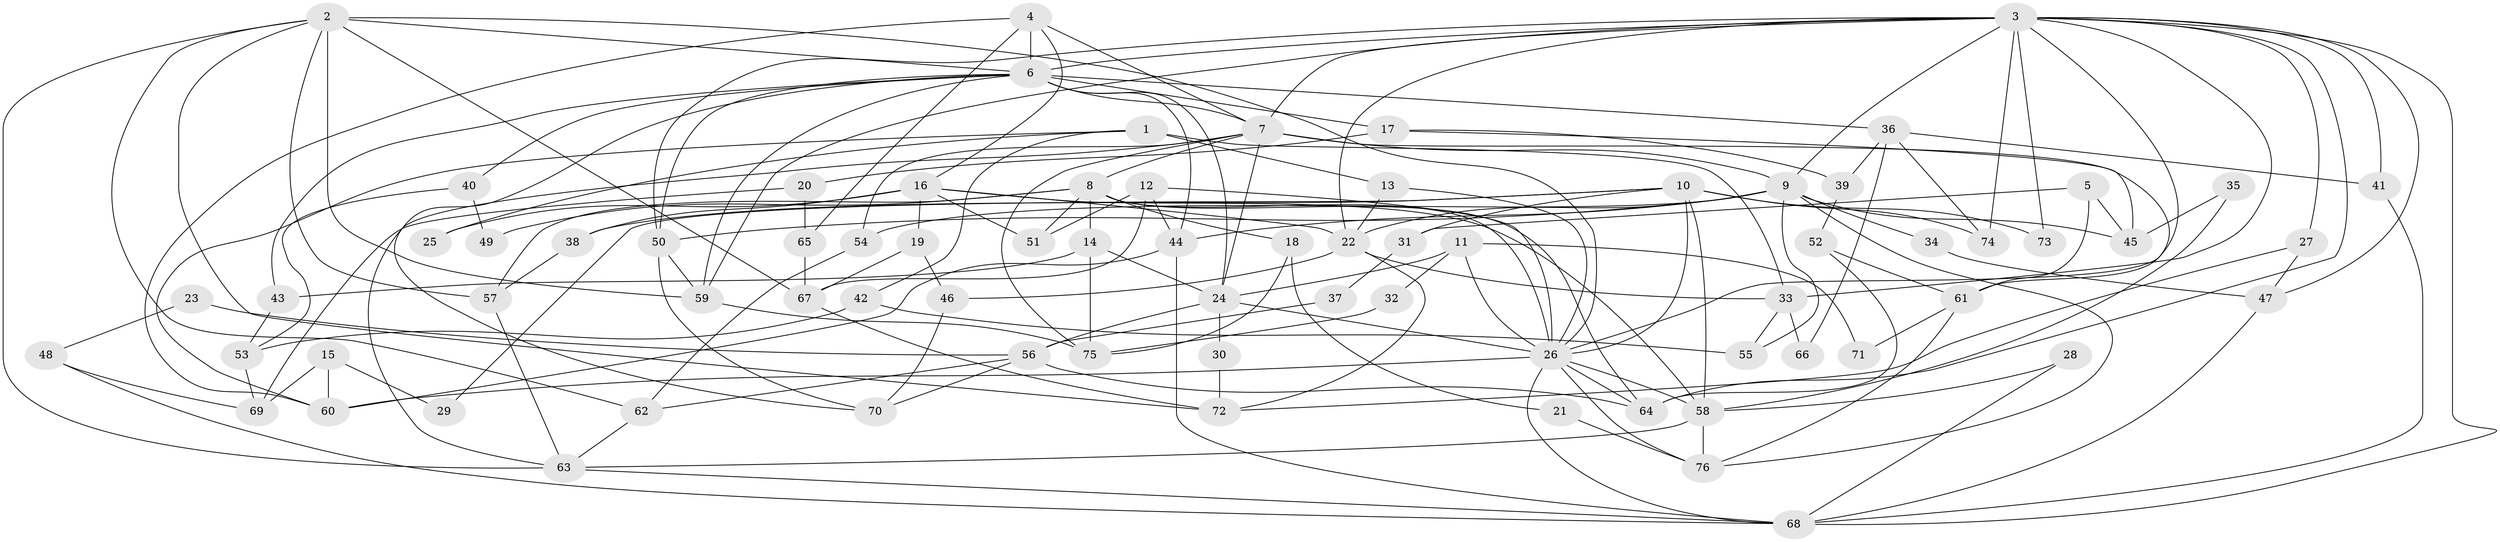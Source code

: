 // original degree distribution, {5: 0.2222222222222222, 3: 0.32407407407407407, 4: 0.16666666666666666, 6: 0.08333333333333333, 7: 0.046296296296296294, 2: 0.1388888888888889, 8: 0.018518518518518517}
// Generated by graph-tools (version 1.1) at 2025/50/03/04/25 22:50:46]
// undirected, 76 vertices, 170 edges
graph export_dot {
  node [color=gray90,style=filled];
  1;
  2;
  3;
  4;
  5;
  6;
  7;
  8;
  9;
  10;
  11;
  12;
  13;
  14;
  15;
  16;
  17;
  18;
  19;
  20;
  21;
  22;
  23;
  24;
  25;
  26;
  27;
  28;
  29;
  30;
  31;
  32;
  33;
  34;
  35;
  36;
  37;
  38;
  39;
  40;
  41;
  42;
  43;
  44;
  45;
  46;
  47;
  48;
  49;
  50;
  51;
  52;
  53;
  54;
  55;
  56;
  57;
  58;
  59;
  60;
  61;
  62;
  63;
  64;
  65;
  66;
  67;
  68;
  69;
  70;
  71;
  72;
  73;
  74;
  75;
  76;
  1 -- 13 [weight=1.0];
  1 -- 25 [weight=1.0];
  1 -- 33 [weight=1.0];
  1 -- 42 [weight=1.0];
  1 -- 60 [weight=1.0];
  2 -- 6 [weight=1.0];
  2 -- 26 [weight=2.0];
  2 -- 57 [weight=1.0];
  2 -- 59 [weight=1.0];
  2 -- 62 [weight=1.0];
  2 -- 63 [weight=1.0];
  2 -- 67 [weight=1.0];
  2 -- 72 [weight=1.0];
  3 -- 6 [weight=1.0];
  3 -- 7 [weight=1.0];
  3 -- 9 [weight=3.0];
  3 -- 22 [weight=1.0];
  3 -- 26 [weight=2.0];
  3 -- 27 [weight=1.0];
  3 -- 33 [weight=1.0];
  3 -- 41 [weight=1.0];
  3 -- 47 [weight=1.0];
  3 -- 50 [weight=1.0];
  3 -- 59 [weight=1.0];
  3 -- 64 [weight=1.0];
  3 -- 68 [weight=1.0];
  3 -- 73 [weight=1.0];
  3 -- 74 [weight=1.0];
  4 -- 6 [weight=1.0];
  4 -- 7 [weight=1.0];
  4 -- 16 [weight=1.0];
  4 -- 60 [weight=1.0];
  4 -- 65 [weight=1.0];
  5 -- 31 [weight=1.0];
  5 -- 45 [weight=1.0];
  5 -- 61 [weight=1.0];
  6 -- 7 [weight=1.0];
  6 -- 17 [weight=2.0];
  6 -- 24 [weight=1.0];
  6 -- 36 [weight=1.0];
  6 -- 40 [weight=1.0];
  6 -- 43 [weight=1.0];
  6 -- 44 [weight=1.0];
  6 -- 50 [weight=1.0];
  6 -- 59 [weight=1.0];
  6 -- 70 [weight=1.0];
  7 -- 8 [weight=3.0];
  7 -- 9 [weight=1.0];
  7 -- 24 [weight=1.0];
  7 -- 54 [weight=1.0];
  7 -- 61 [weight=1.0];
  7 -- 63 [weight=1.0];
  7 -- 75 [weight=1.0];
  8 -- 14 [weight=1.0];
  8 -- 18 [weight=2.0];
  8 -- 26 [weight=1.0];
  8 -- 49 [weight=1.0];
  8 -- 51 [weight=1.0];
  8 -- 57 [weight=1.0];
  8 -- 64 [weight=1.0];
  9 -- 22 [weight=1.0];
  9 -- 34 [weight=1.0];
  9 -- 44 [weight=1.0];
  9 -- 45 [weight=1.0];
  9 -- 50 [weight=1.0];
  9 -- 54 [weight=1.0];
  9 -- 55 [weight=1.0];
  9 -- 76 [weight=1.0];
  10 -- 26 [weight=1.0];
  10 -- 29 [weight=1.0];
  10 -- 31 [weight=1.0];
  10 -- 38 [weight=1.0];
  10 -- 58 [weight=1.0];
  10 -- 73 [weight=1.0];
  10 -- 74 [weight=1.0];
  11 -- 24 [weight=1.0];
  11 -- 26 [weight=1.0];
  11 -- 32 [weight=1.0];
  11 -- 71 [weight=1.0];
  12 -- 26 [weight=1.0];
  12 -- 44 [weight=1.0];
  12 -- 51 [weight=1.0];
  12 -- 67 [weight=1.0];
  13 -- 22 [weight=1.0];
  13 -- 26 [weight=1.0];
  14 -- 24 [weight=1.0];
  14 -- 43 [weight=1.0];
  14 -- 75 [weight=1.0];
  15 -- 29 [weight=1.0];
  15 -- 60 [weight=1.0];
  15 -- 69 [weight=1.0];
  16 -- 19 [weight=1.0];
  16 -- 22 [weight=1.0];
  16 -- 25 [weight=1.0];
  16 -- 38 [weight=1.0];
  16 -- 51 [weight=1.0];
  16 -- 58 [weight=1.0];
  17 -- 20 [weight=1.0];
  17 -- 39 [weight=1.0];
  17 -- 45 [weight=1.0];
  18 -- 21 [weight=1.0];
  18 -- 75 [weight=1.0];
  19 -- 46 [weight=1.0];
  19 -- 67 [weight=1.0];
  20 -- 65 [weight=1.0];
  20 -- 69 [weight=1.0];
  21 -- 76 [weight=1.0];
  22 -- 33 [weight=1.0];
  22 -- 46 [weight=1.0];
  22 -- 72 [weight=1.0];
  23 -- 48 [weight=1.0];
  23 -- 56 [weight=1.0];
  24 -- 26 [weight=1.0];
  24 -- 30 [weight=1.0];
  24 -- 56 [weight=1.0];
  26 -- 58 [weight=1.0];
  26 -- 60 [weight=1.0];
  26 -- 64 [weight=1.0];
  26 -- 68 [weight=1.0];
  26 -- 76 [weight=1.0];
  27 -- 47 [weight=1.0];
  27 -- 72 [weight=1.0];
  28 -- 58 [weight=1.0];
  28 -- 68 [weight=1.0];
  30 -- 72 [weight=1.0];
  31 -- 37 [weight=1.0];
  32 -- 75 [weight=1.0];
  33 -- 55 [weight=1.0];
  33 -- 66 [weight=1.0];
  34 -- 47 [weight=1.0];
  35 -- 45 [weight=1.0];
  35 -- 58 [weight=1.0];
  36 -- 39 [weight=1.0];
  36 -- 41 [weight=1.0];
  36 -- 66 [weight=1.0];
  36 -- 74 [weight=1.0];
  37 -- 56 [weight=1.0];
  38 -- 57 [weight=1.0];
  39 -- 52 [weight=1.0];
  40 -- 49 [weight=1.0];
  40 -- 53 [weight=1.0];
  41 -- 68 [weight=1.0];
  42 -- 53 [weight=1.0];
  42 -- 55 [weight=1.0];
  43 -- 53 [weight=1.0];
  44 -- 60 [weight=1.0];
  44 -- 68 [weight=1.0];
  46 -- 70 [weight=1.0];
  47 -- 68 [weight=1.0];
  48 -- 68 [weight=1.0];
  48 -- 69 [weight=1.0];
  50 -- 59 [weight=1.0];
  50 -- 70 [weight=1.0];
  52 -- 61 [weight=1.0];
  52 -- 64 [weight=1.0];
  53 -- 69 [weight=1.0];
  54 -- 62 [weight=1.0];
  56 -- 62 [weight=1.0];
  56 -- 64 [weight=1.0];
  56 -- 70 [weight=1.0];
  57 -- 63 [weight=1.0];
  58 -- 63 [weight=1.0];
  58 -- 76 [weight=1.0];
  59 -- 75 [weight=1.0];
  61 -- 71 [weight=1.0];
  61 -- 76 [weight=1.0];
  62 -- 63 [weight=1.0];
  63 -- 68 [weight=1.0];
  65 -- 67 [weight=1.0];
  67 -- 72 [weight=1.0];
}
